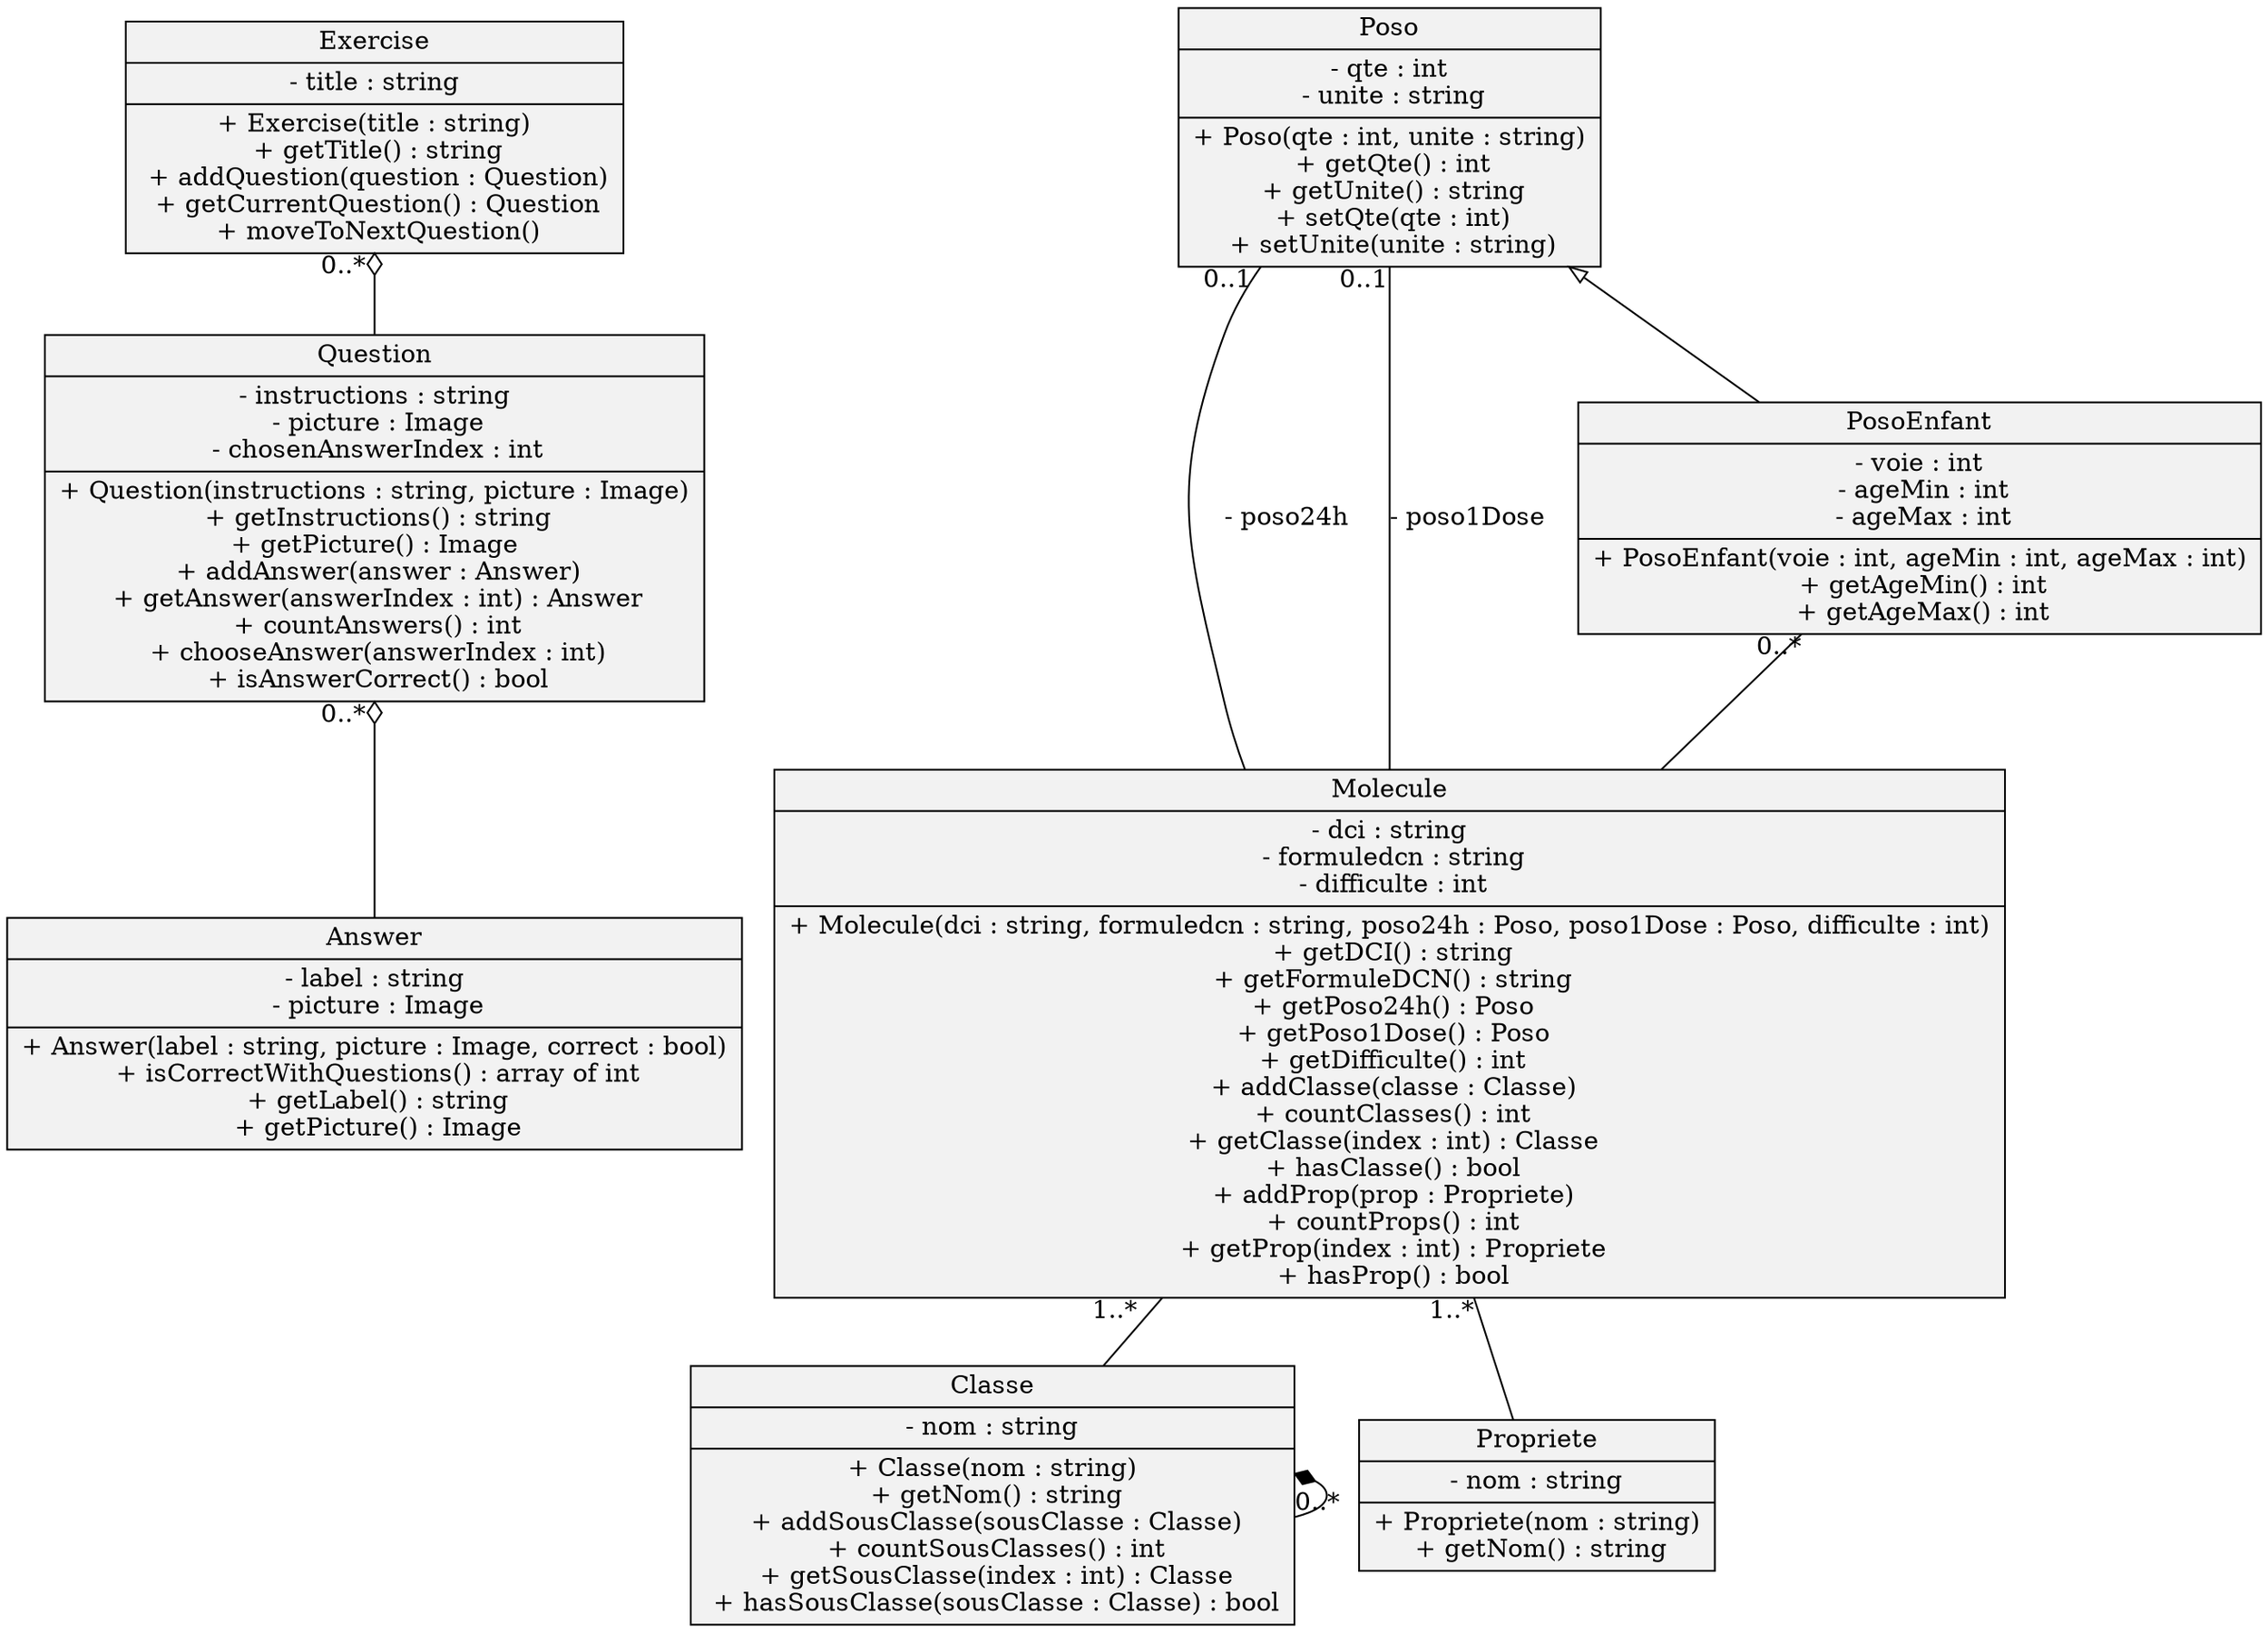 digraph hierarchy {
  size="40,40"
  node[shape=record,style=filled,fillcolor=gray95]
  edge[dir=back, arrowtail=none]

 Exercise [label = "{Exercise| - title : string| + Exercise(title : string)\n + getTitle() : string\n + addQuestion(question : Question)\n + getCurrentQuestion() : Question\n + moveToNextQuestion()}"]

 Question [label = "{Question| - instructions : string\n - picture : Image\n - chosenAnswerIndex : int|+ Question(instructions : string, picture : Image)\n + getInstructions() : string\n+ getPicture() : Image\n + addAnswer(answer : Answer)\n + getAnswer(answerIndex : int) : Answer\n + countAnswers() : int\n + chooseAnswer(answerIndex : int)\n + isAnswerCorrect() : bool}"]

 Answer [label = "{Answer| - label : string\n - picture : Image\n|+ Answer(label : string, picture : Image, correct : bool)\n + isCorrectWithQuestions() : array of int\n + getLabel() : string\n + getPicture() : Image}"]

 Molecule [label = "{Molecule| - dci : string\n - formuledcn : string\n - difficulte : int| + Molecule(dci : string, formuledcn : string, poso24h : Poso, poso1Dose : Poso, difficulte : int)\n + getDCI() : string\n + getFormuleDCN() : string\n + getPoso24h() : Poso\n + getPoso1Dose() : Poso\n + getDifficulte() : int\n + addClasse(classe : Classe)\n + countClasses() : int\n + getClasse(index : int) : Classe\n + hasClasse() : bool\n + addProp(prop : Propriete)\n + countProps() : int\n + getProp(index : int) : Propriete\n + hasProp() : bool\n}"]

 Classe [label = "{Classe| - nom : string\n| + Classe(nom : string)\n + getNom() : string\n + addSousClasse(sousClasse : Classe)\n + countSousClasses() : int\n + getSousClasse(index : int) : Classe\n + hasSousClasse(sousClasse : Classe) : bool}"]

 Propriete [label = "{Propriete| - nom : string\n| + Propriete(nom : string)\n + getNom() : string}"]

 Poso [label = "{Poso| - qte : int\n - unite : string| + Poso(qte : int, unite : string)\n + getQte() : int\n + getUnite() : string\n + setQte(qte : int)\n + setUnite(unite : string)}"]

 PosoEnfant [label = "{PosoEnfant| - voie : int\n - ageMin : int\n - ageMax : int| + PosoEnfant(voie : int, ageMin : int, ageMax : int)\n + getAgeMin() : int\n + getAgeMax() : int}"]


Exercise->Question [arrowtail=odiamond, taillabel="0..* "]
Question->Answer [arrowtail=odiamond, taillabel="0..* "]
Molecule->Classe [arrowtail=none, taillabel="1..*   "];
Molecule->Propriete [arrowtail=none, taillabel="1..*"];
Poso->PosoEnfant [arrowtail=oarrow] # PosoEnfant hérite de Poso
Classe->Classe [arrowtail=diamond, headlabel="0..*"]
Poso->Molecule [arrowtail=none, taillabel="0..1 ", label="- poso24h"]
Poso->Molecule [arrowtail=none, taillabel="0..1", label="- poso1Dose"]
PosoEnfant->Molecule [arrowtail=none, taillabel="0..*"]

}
